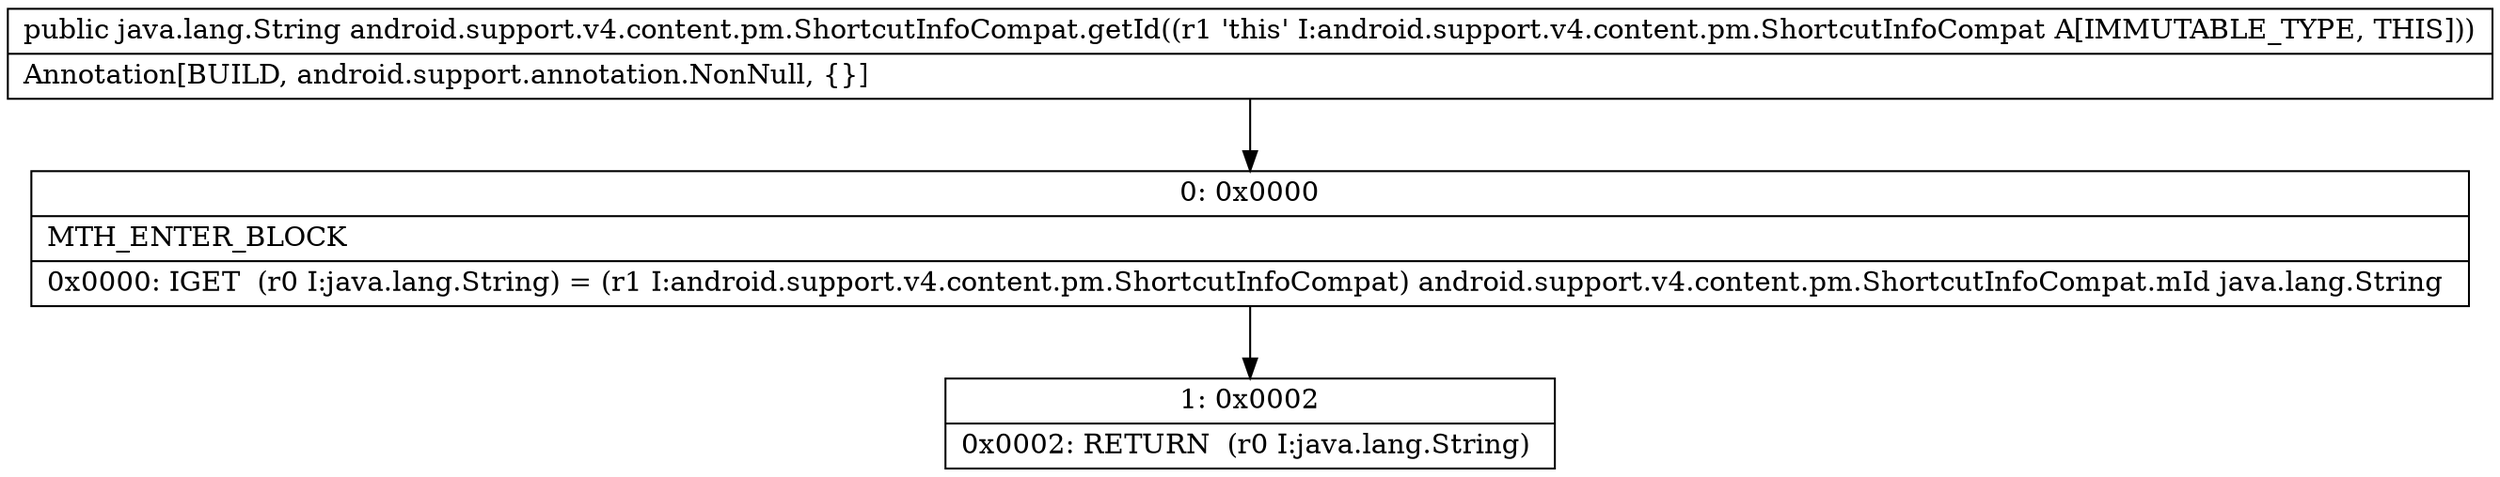 digraph "CFG forandroid.support.v4.content.pm.ShortcutInfoCompat.getId()Ljava\/lang\/String;" {
Node_0 [shape=record,label="{0\:\ 0x0000|MTH_ENTER_BLOCK\l|0x0000: IGET  (r0 I:java.lang.String) = (r1 I:android.support.v4.content.pm.ShortcutInfoCompat) android.support.v4.content.pm.ShortcutInfoCompat.mId java.lang.String \l}"];
Node_1 [shape=record,label="{1\:\ 0x0002|0x0002: RETURN  (r0 I:java.lang.String) \l}"];
MethodNode[shape=record,label="{public java.lang.String android.support.v4.content.pm.ShortcutInfoCompat.getId((r1 'this' I:android.support.v4.content.pm.ShortcutInfoCompat A[IMMUTABLE_TYPE, THIS]))  | Annotation[BUILD, android.support.annotation.NonNull, \{\}]\l}"];
MethodNode -> Node_0;
Node_0 -> Node_1;
}

